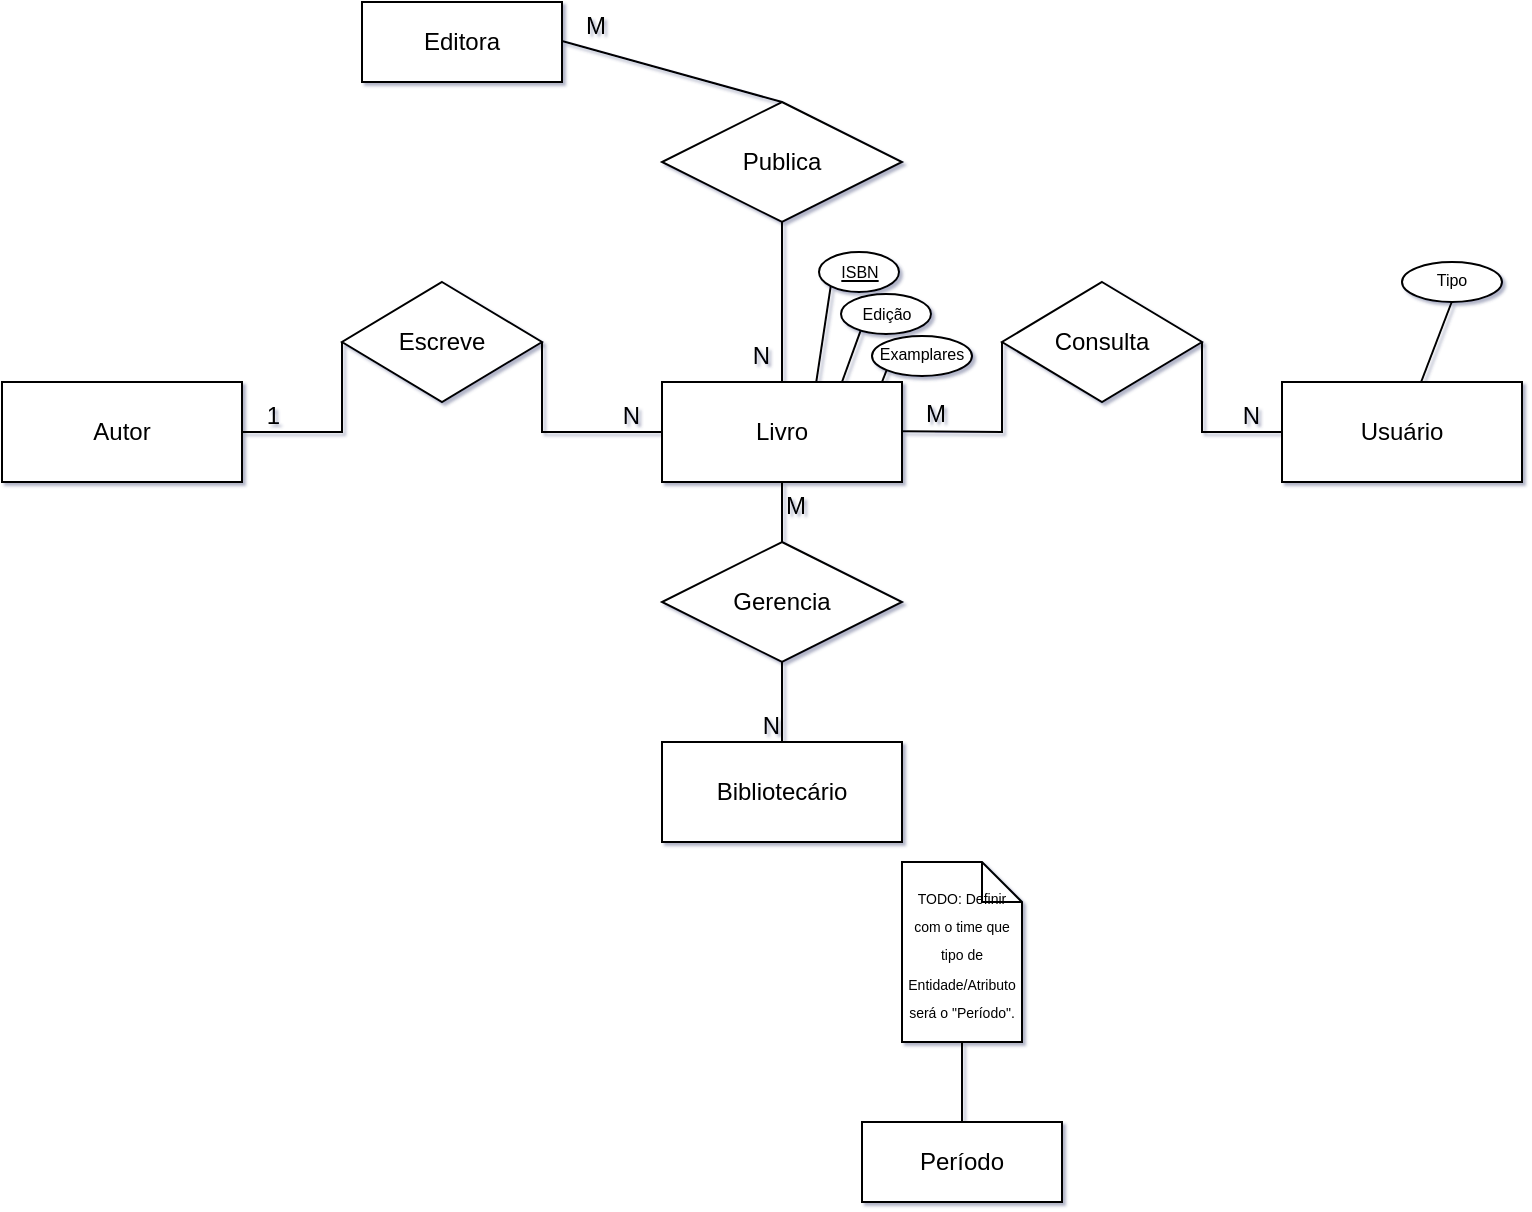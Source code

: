 <mxfile version="21.7.5" type="device">
  <diagram name="library" id="wyC3Y5XSnXRCpw_W8EnW">
    <mxGraphModel dx="1449" dy="740" grid="1" gridSize="10" guides="1" tooltips="1" connect="1" arrows="1" fold="1" page="1" pageScale="1" pageWidth="850" pageHeight="1100" background="none" math="0" shadow="1">
      <root>
        <mxCell id="0" />
        <mxCell id="1" parent="0" />
        <mxCell id="eP5cgBQOovgBz1lq_Gfg-1" value="Livro" style="whiteSpace=wrap;html=1;align=center;" vertex="1" parent="1">
          <mxGeometry x="370" y="240" width="120" height="50" as="geometry" />
        </mxCell>
        <mxCell id="eP5cgBQOovgBz1lq_Gfg-2" value="Autor" style="whiteSpace=wrap;html=1;align=center;" vertex="1" parent="1">
          <mxGeometry x="40" y="240" width="120" height="50" as="geometry" />
        </mxCell>
        <mxCell id="eP5cgBQOovgBz1lq_Gfg-7" value="Edição" style="ellipse;whiteSpace=wrap;html=1;align=center;fontSize=8;" vertex="1" parent="1">
          <mxGeometry x="459.5" y="196" width="45" height="20" as="geometry" />
        </mxCell>
        <mxCell id="eP5cgBQOovgBz1lq_Gfg-11" value="ISBN" style="ellipse;whiteSpace=wrap;html=1;align=center;fontStyle=4;fontSize=8;" vertex="1" parent="1">
          <mxGeometry x="448.5" y="175" width="40" height="20" as="geometry" />
        </mxCell>
        <mxCell id="eP5cgBQOovgBz1lq_Gfg-12" value="Escreve" style="shape=rhombus;perimeter=rhombusPerimeter;whiteSpace=wrap;html=1;align=center;" vertex="1" parent="1">
          <mxGeometry x="210" y="190" width="100" height="60" as="geometry" />
        </mxCell>
        <mxCell id="eP5cgBQOovgBz1lq_Gfg-14" value="" style="endArrow=none;html=1;rounded=0;exitX=0;exitY=0.5;exitDx=0;exitDy=0;" edge="1" parent="1" source="eP5cgBQOovgBz1lq_Gfg-12" target="eP5cgBQOovgBz1lq_Gfg-2">
          <mxGeometry relative="1" as="geometry">
            <mxPoint x="320" y="264.5" as="sourcePoint" />
            <mxPoint x="160" y="264.5" as="targetPoint" />
            <Array as="points">
              <mxPoint x="210" y="265" />
            </Array>
          </mxGeometry>
        </mxCell>
        <mxCell id="eP5cgBQOovgBz1lq_Gfg-15" value="1" style="resizable=0;html=1;whiteSpace=wrap;align=right;verticalAlign=bottom;" connectable="0" vertex="1" parent="eP5cgBQOovgBz1lq_Gfg-14">
          <mxGeometry x="1" relative="1" as="geometry">
            <mxPoint x="20" as="offset" />
          </mxGeometry>
        </mxCell>
        <mxCell id="eP5cgBQOovgBz1lq_Gfg-16" value="" style="endArrow=none;html=1;rounded=0;exitX=1;exitY=0.5;exitDx=0;exitDy=0;entryX=0;entryY=0.5;entryDx=0;entryDy=0;" edge="1" parent="1" source="eP5cgBQOovgBz1lq_Gfg-12" target="eP5cgBQOovgBz1lq_Gfg-1">
          <mxGeometry relative="1" as="geometry">
            <mxPoint x="260" y="270" as="sourcePoint" />
            <mxPoint x="370" y="270" as="targetPoint" />
            <Array as="points">
              <mxPoint x="310" y="265" />
              <mxPoint x="340" y="265" />
            </Array>
          </mxGeometry>
        </mxCell>
        <mxCell id="eP5cgBQOovgBz1lq_Gfg-17" value="N" style="resizable=0;html=1;whiteSpace=wrap;align=right;verticalAlign=bottom;" connectable="0" vertex="1" parent="eP5cgBQOovgBz1lq_Gfg-16">
          <mxGeometry x="1" relative="1" as="geometry">
            <mxPoint x="-10" as="offset" />
          </mxGeometry>
        </mxCell>
        <mxCell id="eP5cgBQOovgBz1lq_Gfg-19" value="" style="endArrow=none;html=1;rounded=0;entryX=0.643;entryY=-0.004;entryDx=0;entryDy=0;exitX=0;exitY=1;exitDx=0;exitDy=0;entryPerimeter=0;" edge="1" parent="1" source="eP5cgBQOovgBz1lq_Gfg-11" target="eP5cgBQOovgBz1lq_Gfg-1">
          <mxGeometry relative="1" as="geometry">
            <mxPoint x="330" y="190" as="sourcePoint" />
            <mxPoint x="490" y="190" as="targetPoint" />
            <Array as="points" />
          </mxGeometry>
        </mxCell>
        <mxCell id="eP5cgBQOovgBz1lq_Gfg-20" value="" style="endArrow=none;html=1;rounded=0;entryX=0.75;entryY=0;entryDx=0;entryDy=0;exitX=0.216;exitY=0.93;exitDx=0;exitDy=0;exitPerimeter=0;" edge="1" parent="1" source="eP5cgBQOovgBz1lq_Gfg-7">
          <mxGeometry relative="1" as="geometry">
            <mxPoint x="482.885" y="209.487" as="sourcePoint" />
            <mxPoint x="460" y="240" as="targetPoint" />
          </mxGeometry>
        </mxCell>
        <mxCell id="eP5cgBQOovgBz1lq_Gfg-21" value="Editora" style="whiteSpace=wrap;html=1;align=center;" vertex="1" parent="1">
          <mxGeometry x="220" y="50" width="100" height="40" as="geometry" />
        </mxCell>
        <mxCell id="eP5cgBQOovgBz1lq_Gfg-28" value="" style="endArrow=none;html=1;rounded=0;entryX=0.5;entryY=0;entryDx=0;entryDy=0;" edge="1" parent="1" source="eP5cgBQOovgBz1lq_Gfg-31" target="eP5cgBQOovgBz1lq_Gfg-1">
          <mxGeometry relative="1" as="geometry">
            <mxPoint x="320" y="69.5" as="sourcePoint" />
            <mxPoint x="425" y="230" as="targetPoint" />
            <Array as="points">
              <mxPoint x="430" y="100" />
            </Array>
          </mxGeometry>
        </mxCell>
        <mxCell id="eP5cgBQOovgBz1lq_Gfg-30" value="N" style="resizable=0;html=1;whiteSpace=wrap;align=right;verticalAlign=bottom;" connectable="0" vertex="1" parent="eP5cgBQOovgBz1lq_Gfg-28">
          <mxGeometry x="1" relative="1" as="geometry">
            <mxPoint x="-5" y="-5" as="offset" />
          </mxGeometry>
        </mxCell>
        <mxCell id="eP5cgBQOovgBz1lq_Gfg-32" value="" style="endArrow=none;html=1;rounded=0;entryX=0.5;entryY=0;entryDx=0;entryDy=0;" edge="1" parent="1" target="eP5cgBQOovgBz1lq_Gfg-31">
          <mxGeometry relative="1" as="geometry">
            <mxPoint x="320" y="69.5" as="sourcePoint" />
            <mxPoint x="430" y="240" as="targetPoint" />
            <Array as="points" />
          </mxGeometry>
        </mxCell>
        <mxCell id="eP5cgBQOovgBz1lq_Gfg-33" value="M" style="resizable=0;html=1;whiteSpace=wrap;align=left;verticalAlign=bottom;" connectable="0" vertex="1" parent="eP5cgBQOovgBz1lq_Gfg-32">
          <mxGeometry x="-1" relative="1" as="geometry">
            <mxPoint x="10" y="1" as="offset" />
          </mxGeometry>
        </mxCell>
        <mxCell id="eP5cgBQOovgBz1lq_Gfg-31" value="Publica" style="shape=rhombus;perimeter=rhombusPerimeter;whiteSpace=wrap;html=1;align=center;" vertex="1" parent="1">
          <mxGeometry x="370" y="100" width="120" height="60" as="geometry" />
        </mxCell>
        <mxCell id="eP5cgBQOovgBz1lq_Gfg-35" value="&lt;p style=&quot;line-height: 60%;&quot;&gt;&lt;font style=&quot;font-size: 8px;&quot;&gt;Examplares&lt;/font&gt;&lt;/p&gt;" style="ellipse;whiteSpace=wrap;html=1;align=center;labelPosition=center;verticalLabelPosition=middle;verticalAlign=middle;horizontal=1;spacingTop=0;spacingBottom=3;" vertex="1" parent="1">
          <mxGeometry x="475" y="217" width="50" height="20" as="geometry" />
        </mxCell>
        <mxCell id="eP5cgBQOovgBz1lq_Gfg-38" value="" style="endArrow=none;html=1;rounded=0;entryX=0;entryY=1;entryDx=0;entryDy=0;exitX=1;exitY=0;exitDx=0;exitDy=0;" edge="1" parent="1" target="eP5cgBQOovgBz1lq_Gfg-35">
          <mxGeometry relative="1" as="geometry">
            <mxPoint x="480" y="240" as="sourcePoint" />
            <mxPoint x="477.393" y="227.099" as="targetPoint" />
          </mxGeometry>
        </mxCell>
        <mxCell id="eP5cgBQOovgBz1lq_Gfg-40" value="&lt;font style=&quot;font-size: 7px;&quot;&gt;TODO: Definir com o time que tipo de Entidade/Atributo será o &quot;Período&quot;.&lt;/font&gt;" style="shape=note;size=20;whiteSpace=wrap;html=1;" vertex="1" parent="1">
          <mxGeometry x="490" y="480" width="60" height="90" as="geometry" />
        </mxCell>
        <mxCell id="eP5cgBQOovgBz1lq_Gfg-41" value="Período" style="whiteSpace=wrap;html=1;align=center;" vertex="1" parent="1">
          <mxGeometry x="470" y="610" width="100" height="40" as="geometry" />
        </mxCell>
        <mxCell id="eP5cgBQOovgBz1lq_Gfg-42" value="" style="endArrow=none;html=1;rounded=0;entryX=0.5;entryY=1;entryDx=0;entryDy=0;entryPerimeter=0;exitX=0.5;exitY=0;exitDx=0;exitDy=0;" edge="1" parent="1" source="eP5cgBQOovgBz1lq_Gfg-41" target="eP5cgBQOovgBz1lq_Gfg-40">
          <mxGeometry relative="1" as="geometry">
            <mxPoint x="430" y="600" as="sourcePoint" />
            <mxPoint x="590" y="600" as="targetPoint" />
          </mxGeometry>
        </mxCell>
        <mxCell id="eP5cgBQOovgBz1lq_Gfg-45" value="Usuário" style="whiteSpace=wrap;html=1;align=center;" vertex="1" parent="1">
          <mxGeometry x="680" y="240" width="120" height="50" as="geometry" />
        </mxCell>
        <mxCell id="eP5cgBQOovgBz1lq_Gfg-48" value="Bibliotecário" style="whiteSpace=wrap;html=1;align=center;" vertex="1" parent="1">
          <mxGeometry x="370" y="420" width="120" height="50" as="geometry" />
        </mxCell>
        <mxCell id="eP5cgBQOovgBz1lq_Gfg-57" value="" style="endArrow=none;html=1;rounded=0;exitX=0;exitY=1;exitDx=0;exitDy=0;" edge="1" parent="1" target="eP5cgBQOovgBz1lq_Gfg-45">
          <mxGeometry relative="1" as="geometry">
            <mxPoint x="766" y="197" as="sourcePoint" />
            <mxPoint x="750" y="240" as="targetPoint" />
            <Array as="points" />
          </mxGeometry>
        </mxCell>
        <mxCell id="eP5cgBQOovgBz1lq_Gfg-59" value="&lt;p style=&quot;line-height: 60%;&quot;&gt;&lt;font style=&quot;font-size: 8px;&quot;&gt;Tipo&lt;/font&gt;&lt;/p&gt;" style="ellipse;whiteSpace=wrap;html=1;align=center;labelPosition=center;verticalLabelPosition=middle;verticalAlign=middle;horizontal=1;spacingTop=0;spacingBottom=3;" vertex="1" parent="1">
          <mxGeometry x="740" y="180" width="50" height="20" as="geometry" />
        </mxCell>
        <mxCell id="eP5cgBQOovgBz1lq_Gfg-69" value="" style="endArrow=none;html=1;rounded=0;entryX=0.5;entryY=0;entryDx=0;entryDy=0;exitX=0.5;exitY=1;exitDx=0;exitDy=0;" edge="1" parent="1" source="eP5cgBQOovgBz1lq_Gfg-50" target="eP5cgBQOovgBz1lq_Gfg-48">
          <mxGeometry relative="1" as="geometry">
            <mxPoint x="410" y="290" as="sourcePoint" />
            <mxPoint x="570" y="290" as="targetPoint" />
          </mxGeometry>
        </mxCell>
        <mxCell id="eP5cgBQOovgBz1lq_Gfg-71" value="N" style="resizable=0;html=1;whiteSpace=wrap;align=right;verticalAlign=bottom;" connectable="0" vertex="1" parent="eP5cgBQOovgBz1lq_Gfg-69">
          <mxGeometry x="1" relative="1" as="geometry" />
        </mxCell>
        <mxCell id="eP5cgBQOovgBz1lq_Gfg-72" value="" style="endArrow=none;html=1;rounded=0;entryX=0.5;entryY=0;entryDx=0;entryDy=0;exitX=0.5;exitY=1;exitDx=0;exitDy=0;" edge="1" parent="1" source="eP5cgBQOovgBz1lq_Gfg-1" target="eP5cgBQOovgBz1lq_Gfg-50">
          <mxGeometry relative="1" as="geometry">
            <mxPoint x="430" y="290" as="sourcePoint" />
            <mxPoint x="430" y="420" as="targetPoint" />
          </mxGeometry>
        </mxCell>
        <mxCell id="eP5cgBQOovgBz1lq_Gfg-73" value="M" style="resizable=0;html=1;whiteSpace=wrap;align=left;verticalAlign=bottom;" connectable="0" vertex="1" parent="eP5cgBQOovgBz1lq_Gfg-72">
          <mxGeometry x="-1" relative="1" as="geometry">
            <mxPoint y="20" as="offset" />
          </mxGeometry>
        </mxCell>
        <mxCell id="eP5cgBQOovgBz1lq_Gfg-50" value="Gerencia" style="shape=rhombus;perimeter=rhombusPerimeter;whiteSpace=wrap;html=1;align=center;" vertex="1" parent="1">
          <mxGeometry x="370" y="320" width="120" height="60" as="geometry" />
        </mxCell>
        <mxCell id="eP5cgBQOovgBz1lq_Gfg-82" value="" style="endArrow=none;html=1;rounded=0;entryX=0;entryY=0.5;entryDx=0;entryDy=0;exitX=1;exitY=0.5;exitDx=0;exitDy=0;" edge="1" parent="1" source="eP5cgBQOovgBz1lq_Gfg-61" target="eP5cgBQOovgBz1lq_Gfg-45">
          <mxGeometry relative="1" as="geometry">
            <mxPoint x="490" y="264.66" as="sourcePoint" />
            <mxPoint x="650" y="264.66" as="targetPoint" />
            <Array as="points">
              <mxPoint x="640" y="265" />
            </Array>
          </mxGeometry>
        </mxCell>
        <mxCell id="eP5cgBQOovgBz1lq_Gfg-84" value="N" style="resizable=0;html=1;whiteSpace=wrap;align=right;verticalAlign=bottom;" connectable="0" vertex="1" parent="eP5cgBQOovgBz1lq_Gfg-82">
          <mxGeometry x="1" relative="1" as="geometry">
            <mxPoint x="-10" as="offset" />
          </mxGeometry>
        </mxCell>
        <mxCell id="eP5cgBQOovgBz1lq_Gfg-85" value="" style="endArrow=none;html=1;rounded=0;entryX=0;entryY=0.5;entryDx=0;entryDy=0;" edge="1" parent="1" target="eP5cgBQOovgBz1lq_Gfg-61">
          <mxGeometry relative="1" as="geometry">
            <mxPoint x="490" y="264.66" as="sourcePoint" />
            <mxPoint x="680" y="265" as="targetPoint" />
            <Array as="points">
              <mxPoint x="540" y="265" />
            </Array>
          </mxGeometry>
        </mxCell>
        <mxCell id="eP5cgBQOovgBz1lq_Gfg-86" value="M" style="resizable=0;html=1;whiteSpace=wrap;align=left;verticalAlign=bottom;" connectable="0" vertex="1" parent="eP5cgBQOovgBz1lq_Gfg-85">
          <mxGeometry x="-1" relative="1" as="geometry">
            <mxPoint x="10" as="offset" />
          </mxGeometry>
        </mxCell>
        <mxCell id="eP5cgBQOovgBz1lq_Gfg-61" value="Consulta" style="shape=rhombus;perimeter=rhombusPerimeter;whiteSpace=wrap;html=1;align=center;" vertex="1" parent="1">
          <mxGeometry x="540" y="190" width="100" height="60" as="geometry" />
        </mxCell>
      </root>
    </mxGraphModel>
  </diagram>
</mxfile>
